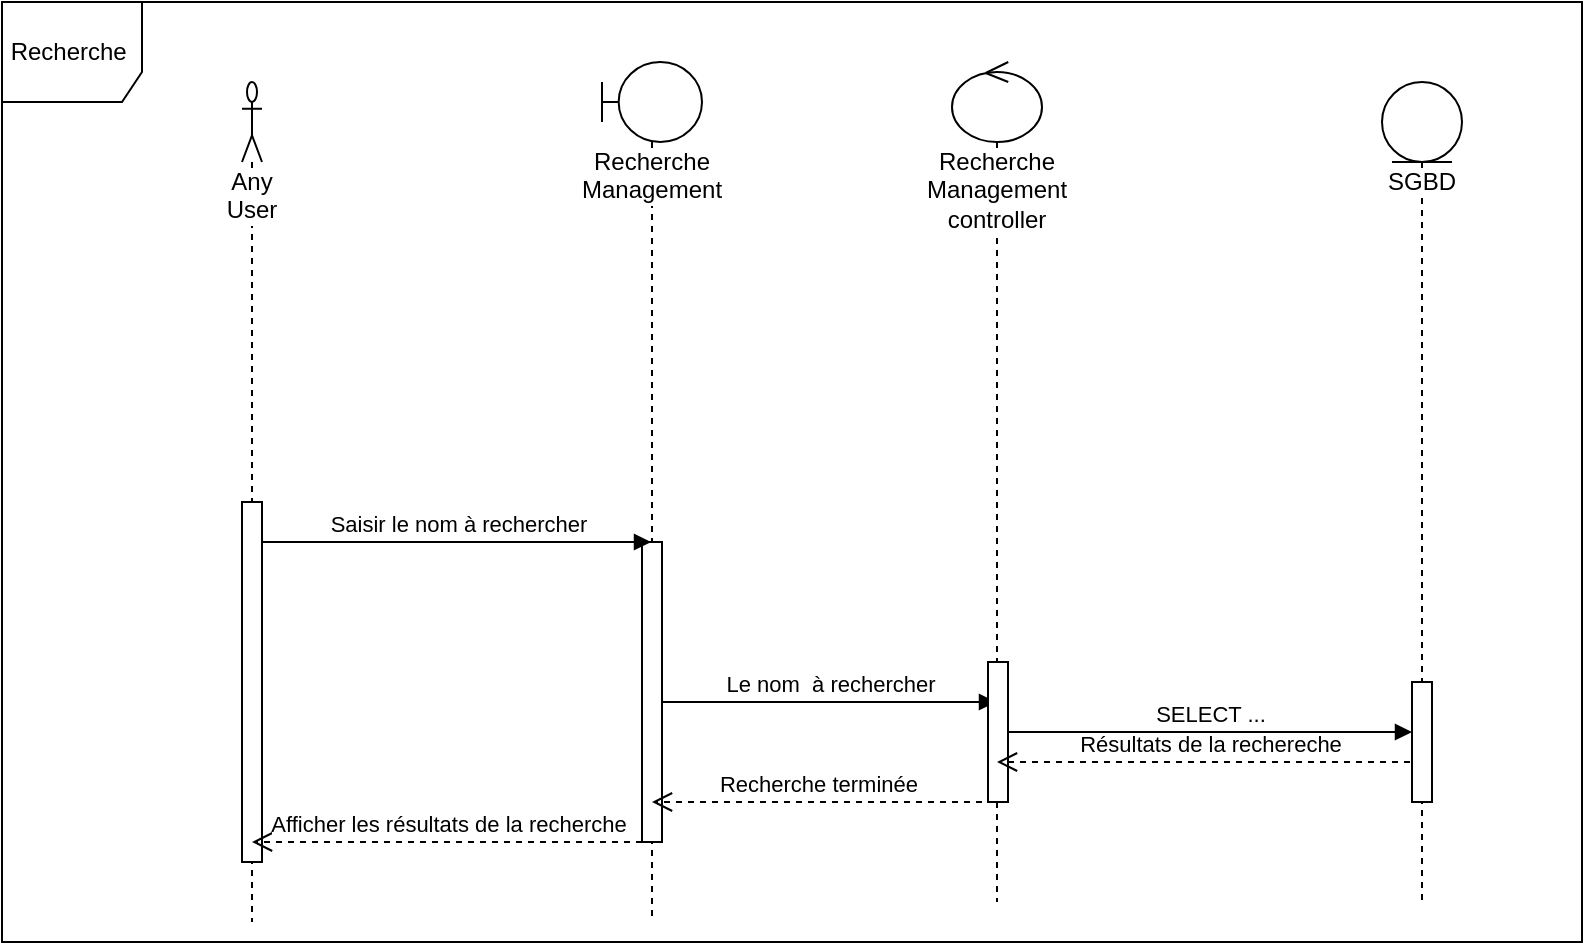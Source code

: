 <mxfile version="10.5.4" type="device"><diagram id="chPoz5LdmpBUyQcO5zTx" name="Page-1"><mxGraphModel dx="840" dy="506" grid="1" gridSize="10" guides="1" tooltips="1" connect="1" arrows="1" fold="1" page="1" pageScale="1" pageWidth="850" pageHeight="1100" math="0" shadow="0"><root><mxCell id="0"/><mxCell id="1" parent="0"/><mxCell id="VjuR507clFlsxulzZDKX-1" value="Recherche&amp;nbsp;" style="shape=umlFrame;whiteSpace=wrap;html=1;width=70;height=50;" parent="1" vertex="1"><mxGeometry y="270" width="790" height="470" as="geometry"/></mxCell><mxCell id="2UEXE4apJw5BmhpLBmJW-8" value="Recherche&lt;br&gt;Management" style="shape=umlLifeline;participant=umlBoundary;perimeter=lifelinePerimeter;whiteSpace=wrap;html=1;container=1;collapsible=0;recursiveResize=0;verticalAlign=top;spacingTop=36;labelBackgroundColor=#ffffff;outlineConnect=0;" parent="1" vertex="1"><mxGeometry x="300" y="300" width="50" height="430" as="geometry"/></mxCell><mxCell id="Rs4aEwTWib0IYG7Q8rTW-9" value="Le nom&amp;nbsp; à rechercher" style="html=1;verticalAlign=bottom;endArrow=block;" parent="2UEXE4apJw5BmhpLBmJW-8" target="2UEXE4apJw5BmhpLBmJW-10" edge="1"><mxGeometry width="80" relative="1" as="geometry"><mxPoint x="30" y="320" as="sourcePoint"/><mxPoint x="110" y="320" as="targetPoint"/></mxGeometry></mxCell><mxCell id="7SDykJjdKvBhvmbUAV3r-7" value="" style="html=1;points=[];perimeter=orthogonalPerimeter;" parent="2UEXE4apJw5BmhpLBmJW-8" vertex="1"><mxGeometry x="20" y="240" width="10" height="150" as="geometry"/></mxCell><mxCell id="2UEXE4apJw5BmhpLBmJW-9" value="Any User" style="shape=umlLifeline;participant=umlActor;perimeter=lifelinePerimeter;whiteSpace=wrap;html=1;container=1;collapsible=0;recursiveResize=0;verticalAlign=top;spacingTop=36;labelBackgroundColor=#ffffff;outlineConnect=0;" parent="1" vertex="1"><mxGeometry x="120" y="310" width="10" height="420" as="geometry"/></mxCell><mxCell id="7SDykJjdKvBhvmbUAV3r-6" value="" style="html=1;points=[];perimeter=orthogonalPerimeter;" parent="2UEXE4apJw5BmhpLBmJW-9" vertex="1"><mxGeometry y="210" width="10" height="180" as="geometry"/></mxCell><mxCell id="2UEXE4apJw5BmhpLBmJW-10" value="Recherche&lt;br&gt;Management controller" style="shape=umlLifeline;participant=umlControl;perimeter=lifelinePerimeter;whiteSpace=wrap;html=1;container=1;collapsible=0;recursiveResize=0;verticalAlign=top;spacingTop=36;labelBackgroundColor=#ffffff;outlineConnect=0;" parent="1" vertex="1"><mxGeometry x="475" y="300" width="45" height="420" as="geometry"/></mxCell><mxCell id="7SDykJjdKvBhvmbUAV3r-8" value="" style="html=1;points=[];perimeter=orthogonalPerimeter;" parent="2UEXE4apJw5BmhpLBmJW-10" vertex="1"><mxGeometry x="18" y="300" width="10" height="70" as="geometry"/></mxCell><mxCell id="2UEXE4apJw5BmhpLBmJW-11" value="SGBD" style="shape=umlLifeline;participant=umlEntity;perimeter=lifelinePerimeter;whiteSpace=wrap;html=1;container=1;collapsible=0;recursiveResize=0;verticalAlign=top;spacingTop=36;labelBackgroundColor=#ffffff;outlineConnect=0;" parent="1" vertex="1"><mxGeometry x="690" y="310" width="40" height="410" as="geometry"/></mxCell><mxCell id="Rs4aEwTWib0IYG7Q8rTW-4" value="Saisir le nom à rechercher" style="html=1;verticalAlign=bottom;endArrow=block;" parent="1" target="2UEXE4apJw5BmhpLBmJW-8" edge="1"><mxGeometry width="80" relative="1" as="geometry"><mxPoint x="130" y="540" as="sourcePoint"/><mxPoint x="210" y="540" as="targetPoint"/></mxGeometry></mxCell><mxCell id="7SDykJjdKvBhvmbUAV3r-2" value="Résultats de la rechereche" style="html=1;verticalAlign=bottom;endArrow=open;dashed=1;endSize=8;" parent="1" target="2UEXE4apJw5BmhpLBmJW-10" edge="1"><mxGeometry relative="1" as="geometry"><mxPoint x="710" y="650" as="sourcePoint"/><mxPoint x="630" y="650" as="targetPoint"/></mxGeometry></mxCell><mxCell id="7SDykJjdKvBhvmbUAV3r-3" value="Recherche terminée" style="html=1;verticalAlign=bottom;endArrow=open;dashed=1;endSize=8;" parent="1" target="2UEXE4apJw5BmhpLBmJW-8" edge="1"><mxGeometry relative="1" as="geometry"><mxPoint x="490" y="670" as="sourcePoint"/><mxPoint x="410" y="670" as="targetPoint"/></mxGeometry></mxCell><mxCell id="7SDykJjdKvBhvmbUAV3r-4" value="Afficher les résultats de la recherche" style="html=1;verticalAlign=bottom;endArrow=open;dashed=1;endSize=8;" parent="1" target="2UEXE4apJw5BmhpLBmJW-9" edge="1"><mxGeometry relative="1" as="geometry"><mxPoint x="320" y="690" as="sourcePoint"/><mxPoint x="240" y="690" as="targetPoint"/></mxGeometry></mxCell><mxCell id="7SDykJjdKvBhvmbUAV3r-1" value="" style="html=1;verticalAlign=bottom;endArrow=block;" parent="1" source="7SDykJjdKvBhvmbUAV3r-10" target="2UEXE4apJw5BmhpLBmJW-11" edge="1"><mxGeometry width="80" relative="1" as="geometry"><mxPoint x="500" y="630" as="sourcePoint"/><mxPoint x="580" y="630" as="targetPoint"/></mxGeometry></mxCell><mxCell id="7SDykJjdKvBhvmbUAV3r-10" value="" style="html=1;points=[];perimeter=orthogonalPerimeter;" parent="1" vertex="1"><mxGeometry x="705" y="610" width="10" height="60" as="geometry"/></mxCell><mxCell id="7SDykJjdKvBhvmbUAV3r-11" value="SELECT ..." style="html=1;verticalAlign=bottom;endArrow=block;" parent="1" source="7SDykJjdKvBhvmbUAV3r-8" target="7SDykJjdKvBhvmbUAV3r-10" edge="1"><mxGeometry width="80" relative="1" as="geometry"><mxPoint x="503" y="635" as="sourcePoint"/><mxPoint x="709.5" y="635" as="targetPoint"/></mxGeometry></mxCell></root></mxGraphModel></diagram></mxfile>